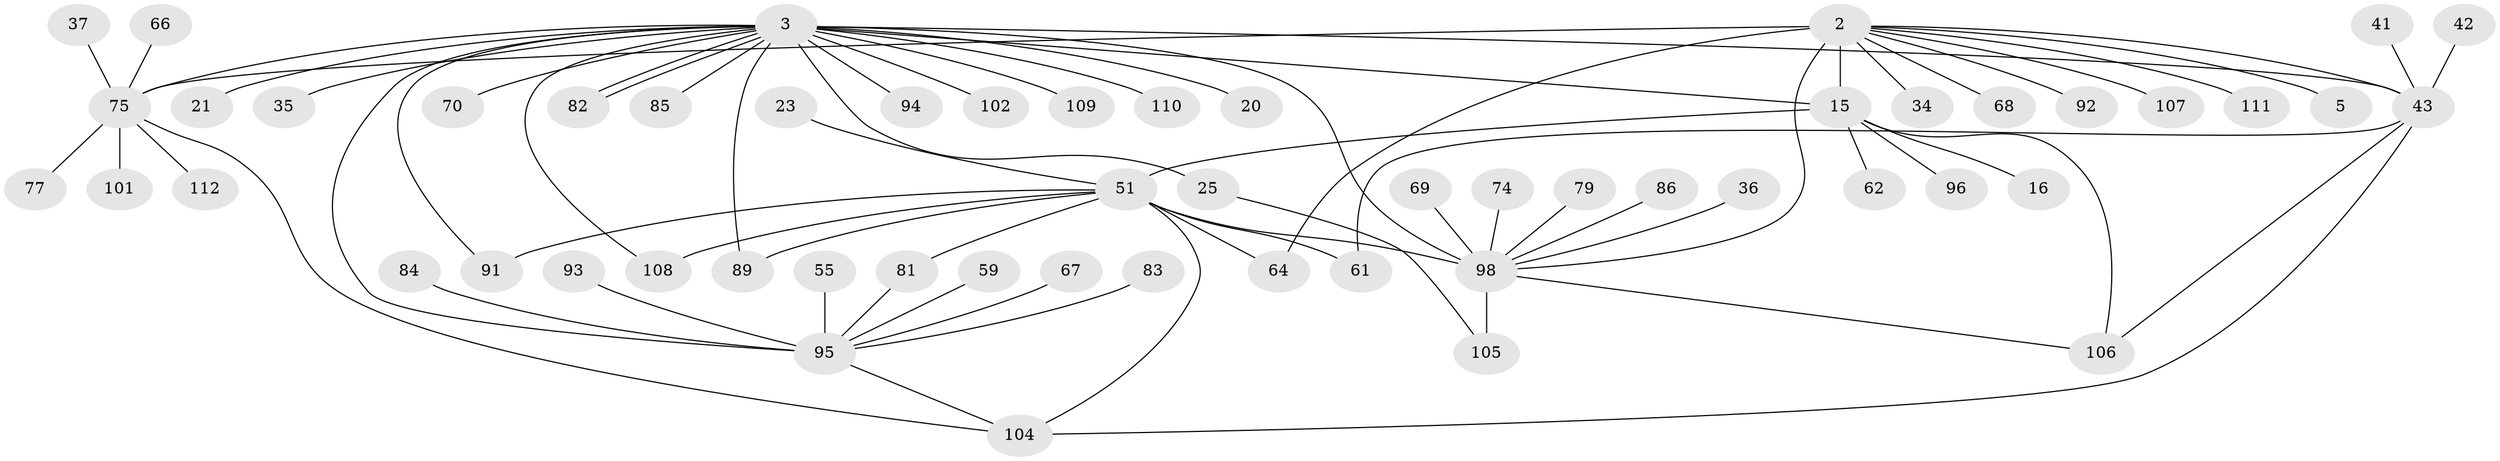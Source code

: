 // original degree distribution, {6: 0.026785714285714284, 15: 0.008928571428571428, 29: 0.008928571428571428, 10: 0.017857142857142856, 1: 0.5089285714285714, 7: 0.044642857142857144, 3: 0.09821428571428571, 5: 0.044642857142857144, 2: 0.20535714285714285, 4: 0.03571428571428571}
// Generated by graph-tools (version 1.1) at 2025/48/03/09/25 04:48:45]
// undirected, 56 vertices, 72 edges
graph export_dot {
graph [start="1"]
  node [color=gray90,style=filled];
  2;
  3;
  5;
  15 [super="+6"];
  16;
  20;
  21;
  23;
  25;
  34;
  35;
  36;
  37;
  41 [super="+33"];
  42;
  43 [super="+1"];
  51 [super="+11"];
  55;
  59;
  61 [super="+52"];
  62;
  64;
  66;
  67;
  68;
  69;
  70;
  74;
  75 [super="+18+28"];
  77;
  79;
  81;
  82;
  83;
  84;
  85;
  86;
  89 [super="+72"];
  91 [super="+40+47+60+63"];
  92;
  93;
  94;
  95 [super="+13+7"];
  96;
  98 [super="+87+80+76"];
  101;
  102 [super="+30"];
  104 [super="+103"];
  105 [super="+57"];
  106 [super="+65+50+90"];
  107 [super="+97"];
  108 [super="+88"];
  109 [super="+31"];
  110;
  111 [super="+99"];
  112 [super="+54"];
  2 -- 5;
  2 -- 15 [weight=2];
  2 -- 34;
  2 -- 64;
  2 -- 68;
  2 -- 92;
  2 -- 43;
  2 -- 75 [weight=3];
  2 -- 98 [weight=2];
  2 -- 107;
  2 -- 111;
  3 -- 20;
  3 -- 21;
  3 -- 25;
  3 -- 35;
  3 -- 43 [weight=2];
  3 -- 70;
  3 -- 82;
  3 -- 82;
  3 -- 85;
  3 -- 94;
  3 -- 110;
  3 -- 15;
  3 -- 95 [weight=3];
  3 -- 75;
  3 -- 102;
  3 -- 98 [weight=4];
  3 -- 109;
  3 -- 91;
  3 -- 89;
  3 -- 108;
  15 -- 16;
  15 -- 62;
  15 -- 96;
  15 -- 51 [weight=2];
  15 -- 106;
  23 -- 51;
  25 -- 105;
  36 -- 98;
  37 -- 75;
  41 -- 43;
  42 -- 43;
  43 -- 106;
  43 -- 61;
  43 -- 104;
  51 -- 64;
  51 -- 81;
  51 -- 61;
  51 -- 98 [weight=4];
  51 -- 104;
  51 -- 89;
  51 -- 91;
  51 -- 108;
  55 -- 95;
  59 -- 95;
  66 -- 75;
  67 -- 95;
  69 -- 98;
  74 -- 98;
  75 -- 101;
  75 -- 77;
  75 -- 104;
  75 -- 112;
  79 -- 98;
  81 -- 95;
  83 -- 95;
  84 -- 95;
  86 -- 98;
  93 -- 95;
  95 -- 104;
  98 -- 105 [weight=2];
  98 -- 106;
}
